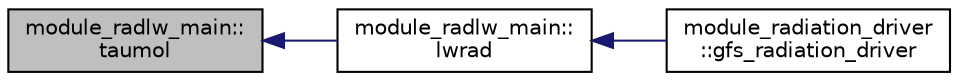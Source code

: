 digraph "module_radlw_main::taumol"
{
  edge [fontname="Helvetica",fontsize="10",labelfontname="Helvetica",labelfontsize="10"];
  node [fontname="Helvetica",fontsize="10",shape=record];
  rankdir="LR";
  Node72 [label="module_radlw_main::\ltaumol",height=0.2,width=0.4,color="black", fillcolor="grey75", style="filled", fontcolor="black"];
  Node72 -> Node73 [dir="back",color="midnightblue",fontsize="10",style="solid",fontname="Helvetica"];
  Node73 [label="module_radlw_main::\llwrad",height=0.2,width=0.4,color="black", fillcolor="white", style="filled",URL="$group__module__radlw__main.html#gaf20db29eaadab298ccd8b6bf489a53f4",tooltip="This subroutine is the main LW radiation routine. "];
  Node73 -> Node74 [dir="back",color="midnightblue",fontsize="10",style="solid",fontname="Helvetica"];
  Node74 [label="module_radiation_driver\l::gfs_radiation_driver",height=0.2,width=0.4,color="black", fillcolor="white", style="filled",URL="$group__module__radiation__driver.html#ga9c5872d3bd177315e79977d40245a99a",tooltip="This subroutine is the driver of main radiation calculations. It sets up column profiles, such as pressure, temperature, moisture, gases, clouds, aerosols, etc., as well as surface radiative characteristics, such as surface albedo, and emissivity. The call of this subroutine is placed inside both the time advancing loop and the horizontal grid loop. "];
}
